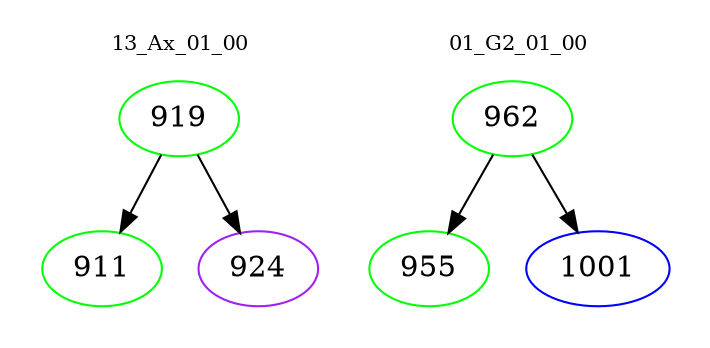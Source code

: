digraph{
subgraph cluster_0 {
color = white
label = "13_Ax_01_00";
fontsize=10;
T0_919 [label="919", color="green"]
T0_919 -> T0_911 [color="black"]
T0_911 [label="911", color="green"]
T0_919 -> T0_924 [color="black"]
T0_924 [label="924", color="purple"]
}
subgraph cluster_1 {
color = white
label = "01_G2_01_00";
fontsize=10;
T1_962 [label="962", color="green"]
T1_962 -> T1_955 [color="black"]
T1_955 [label="955", color="green"]
T1_962 -> T1_1001 [color="black"]
T1_1001 [label="1001", color="blue"]
}
}
